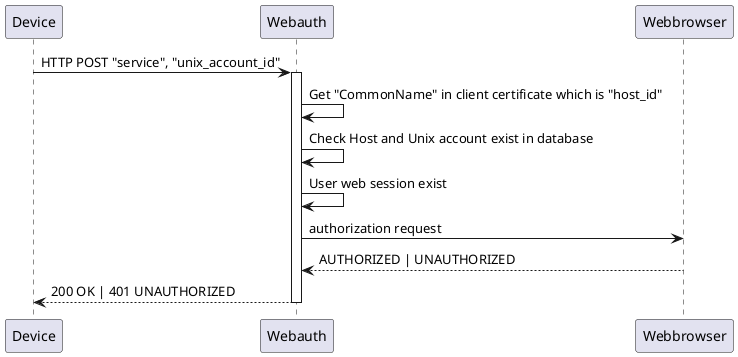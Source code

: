 @startuml
Device -> Webauth : HTTP POST "service", "unix_account_id"
activate Webauth
Webauth -> Webauth : Get "CommonName" in client certificate which is "host_id"
Webauth -> Webauth : Check Host and Unix account exist in database
Webauth -> Webauth : User web session exist
Webauth -> Webbrowser : authorization request
Webauth <-- Webbrowser : AUTHORIZED | UNAUTHORIZED
Device <-- Webauth : 200 OK | 401 UNAUTHORIZED
deactivate Webauth
@enduml
